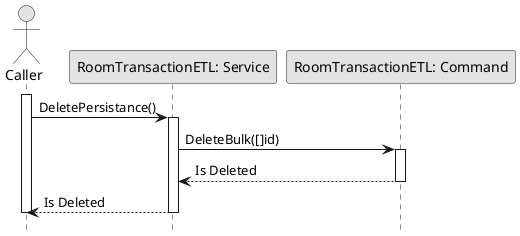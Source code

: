 @startuml DeleteRoomTransactionETL

skinparam ConditionStyle hline
skinparam Monochrome true
skinparam Shadowing false
hide footbox

actor Caller
participant "RoomTransactionETL: Service" as RoomTransactionETLService
participant "RoomTransactionETL: Command" as RoomTransactionETLCommand

activate Caller

Caller->RoomTransactionETLService: DeletePersistance()
activate RoomTransactionETLService
RoomTransactionETLService->RoomTransactionETLCommand: DeleteBulk([]id)
activate RoomTransactionETLCommand
RoomTransactionETLCommand-->RoomTransactionETLService: Is Deleted
deactivate RoomTransactionETLCommand
RoomTransactionETLService-->Caller: Is Deleted
deactivate RoomTransactionETLService

deactivate Caller

@enduml